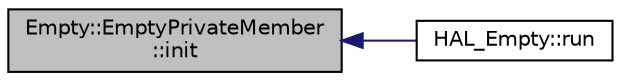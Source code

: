 digraph "Empty::EmptyPrivateMember::init"
{
 // INTERACTIVE_SVG=YES
  edge [fontname="Helvetica",fontsize="10",labelfontname="Helvetica",labelfontsize="10"];
  node [fontname="Helvetica",fontsize="10",shape=record];
  rankdir="LR";
  Node1 [label="Empty::EmptyPrivateMember\l::init",height=0.2,width=0.4,color="black", fillcolor="grey75", style="filled", fontcolor="black"];
  Node1 -> Node2 [dir="back",color="midnightblue",fontsize="10",style="solid",fontname="Helvetica"];
  Node2 [label="HAL_Empty::run",height=0.2,width=0.4,color="black", fillcolor="white", style="filled",URL="$classHAL__Empty.html#a87385054823df823ba090ef1b2ac2077"];
}
